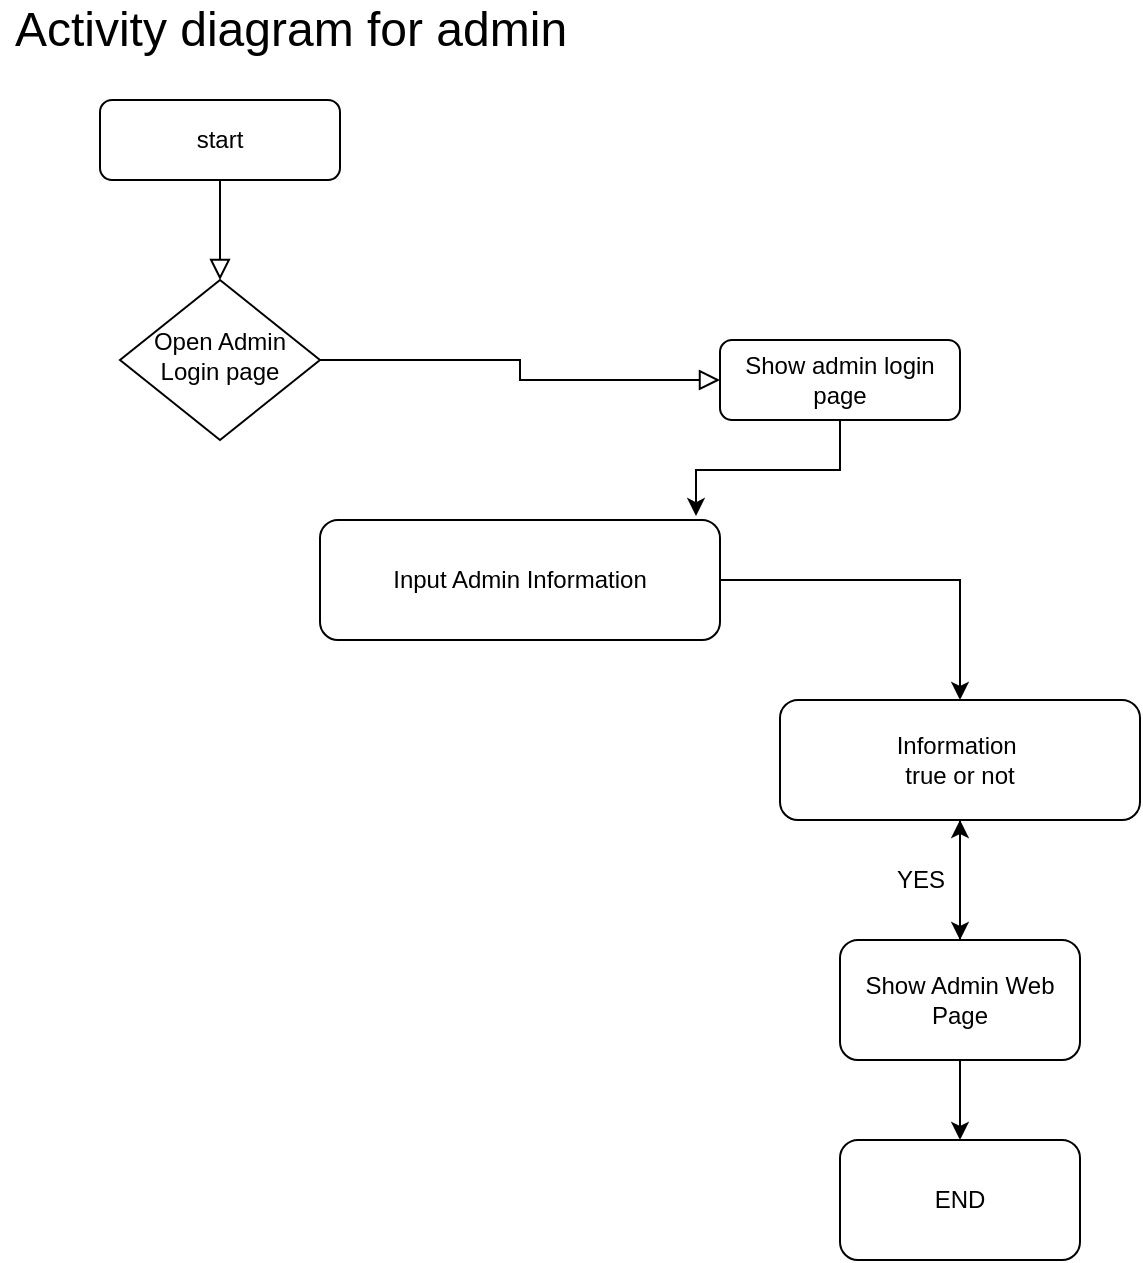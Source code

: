 <mxfile version="14.1.8" type="github" pages="2">
  <diagram id="C5RBs43oDa-KdzZeNtuy" name="Page-1">
    <mxGraphModel dx="868" dy="426" grid="1" gridSize="10" guides="1" tooltips="1" connect="1" arrows="1" fold="1" page="1" pageScale="1" pageWidth="827" pageHeight="1169" math="0" shadow="0">
      <root>
        <mxCell id="WIyWlLk6GJQsqaUBKTNV-0" />
        <mxCell id="WIyWlLk6GJQsqaUBKTNV-1" parent="WIyWlLk6GJQsqaUBKTNV-0" />
        <mxCell id="WIyWlLk6GJQsqaUBKTNV-2" value="" style="rounded=0;html=1;jettySize=auto;orthogonalLoop=1;fontSize=11;endArrow=block;endFill=0;endSize=8;strokeWidth=1;shadow=0;labelBackgroundColor=none;edgeStyle=orthogonalEdgeStyle;" parent="WIyWlLk6GJQsqaUBKTNV-1" source="WIyWlLk6GJQsqaUBKTNV-3" target="WIyWlLk6GJQsqaUBKTNV-6" edge="1">
          <mxGeometry relative="1" as="geometry" />
        </mxCell>
        <mxCell id="WIyWlLk6GJQsqaUBKTNV-3" value="start" style="rounded=1;whiteSpace=wrap;html=1;fontSize=12;glass=0;strokeWidth=1;shadow=0;" parent="WIyWlLk6GJQsqaUBKTNV-1" vertex="1">
          <mxGeometry x="260" y="70" width="120" height="40" as="geometry" />
        </mxCell>
        <mxCell id="WIyWlLk6GJQsqaUBKTNV-5" value="" style="edgeStyle=orthogonalEdgeStyle;rounded=0;html=1;jettySize=auto;orthogonalLoop=1;fontSize=11;endArrow=block;endFill=0;endSize=8;strokeWidth=1;shadow=0;labelBackgroundColor=none;" parent="WIyWlLk6GJQsqaUBKTNV-1" source="WIyWlLk6GJQsqaUBKTNV-6" target="WIyWlLk6GJQsqaUBKTNV-7" edge="1">
          <mxGeometry y="10" relative="1" as="geometry">
            <mxPoint as="offset" />
          </mxGeometry>
        </mxCell>
        <mxCell id="WIyWlLk6GJQsqaUBKTNV-6" value="Open Admin Login page" style="rhombus;whiteSpace=wrap;html=1;shadow=0;fontFamily=Helvetica;fontSize=12;align=center;strokeWidth=1;spacing=6;spacingTop=-4;" parent="WIyWlLk6GJQsqaUBKTNV-1" vertex="1">
          <mxGeometry x="270" y="160" width="100" height="80" as="geometry" />
        </mxCell>
        <mxCell id="tQV1vuun8izm12ymDAxY-4" style="edgeStyle=orthogonalEdgeStyle;rounded=0;orthogonalLoop=1;jettySize=auto;html=1;entryX=0.94;entryY=-0.033;entryDx=0;entryDy=0;entryPerimeter=0;" edge="1" parent="WIyWlLk6GJQsqaUBKTNV-1" source="WIyWlLk6GJQsqaUBKTNV-7" target="tQV1vuun8izm12ymDAxY-1">
          <mxGeometry relative="1" as="geometry">
            <mxPoint x="580" y="260" as="targetPoint" />
          </mxGeometry>
        </mxCell>
        <mxCell id="WIyWlLk6GJQsqaUBKTNV-7" value="Show admin login page" style="rounded=1;whiteSpace=wrap;html=1;fontSize=12;glass=0;strokeWidth=1;shadow=0;" parent="WIyWlLk6GJQsqaUBKTNV-1" vertex="1">
          <mxGeometry x="570" y="190" width="120" height="40" as="geometry" />
        </mxCell>
        <mxCell id="tQV1vuun8izm12ymDAxY-2" style="edgeStyle=orthogonalEdgeStyle;rounded=0;orthogonalLoop=1;jettySize=auto;html=1;" edge="1" parent="WIyWlLk6GJQsqaUBKTNV-1" source="tQV1vuun8izm12ymDAxY-1" target="tQV1vuun8izm12ymDAxY-3">
          <mxGeometry relative="1" as="geometry">
            <mxPoint x="600" y="420" as="targetPoint" />
          </mxGeometry>
        </mxCell>
        <mxCell id="tQV1vuun8izm12ymDAxY-1" value="Input Admin Information" style="rounded=1;whiteSpace=wrap;html=1;" vertex="1" parent="WIyWlLk6GJQsqaUBKTNV-1">
          <mxGeometry x="370" y="280" width="200" height="60" as="geometry" />
        </mxCell>
        <mxCell id="tQV1vuun8izm12ymDAxY-5" style="edgeStyle=orthogonalEdgeStyle;rounded=0;orthogonalLoop=1;jettySize=auto;html=1;" edge="1" parent="WIyWlLk6GJQsqaUBKTNV-1" source="tQV1vuun8izm12ymDAxY-3" target="tQV1vuun8izm12ymDAxY-6">
          <mxGeometry relative="1" as="geometry">
            <mxPoint x="680" y="500" as="targetPoint" />
          </mxGeometry>
        </mxCell>
        <mxCell id="tQV1vuun8izm12ymDAxY-3" value="Information&amp;nbsp;&lt;br&gt;true or not" style="rounded=1;whiteSpace=wrap;html=1;" vertex="1" parent="WIyWlLk6GJQsqaUBKTNV-1">
          <mxGeometry x="600" y="370" width="180" height="60" as="geometry" />
        </mxCell>
        <mxCell id="tQV1vuun8izm12ymDAxY-7" style="edgeStyle=orthogonalEdgeStyle;rounded=0;orthogonalLoop=1;jettySize=auto;html=1;" edge="1" parent="WIyWlLk6GJQsqaUBKTNV-1" source="tQV1vuun8izm12ymDAxY-6" target="tQV1vuun8izm12ymDAxY-8">
          <mxGeometry relative="1" as="geometry">
            <mxPoint x="690" y="590" as="targetPoint" />
          </mxGeometry>
        </mxCell>
        <mxCell id="tQV1vuun8izm12ymDAxY-9" value="" style="edgeStyle=orthogonalEdgeStyle;rounded=0;orthogonalLoop=1;jettySize=auto;html=1;" edge="1" parent="WIyWlLk6GJQsqaUBKTNV-1" source="tQV1vuun8izm12ymDAxY-6" target="tQV1vuun8izm12ymDAxY-3">
          <mxGeometry relative="1" as="geometry" />
        </mxCell>
        <mxCell id="tQV1vuun8izm12ymDAxY-6" value="Show Admin Web Page" style="rounded=1;whiteSpace=wrap;html=1;" vertex="1" parent="WIyWlLk6GJQsqaUBKTNV-1">
          <mxGeometry x="630" y="490" width="120" height="60" as="geometry" />
        </mxCell>
        <mxCell id="tQV1vuun8izm12ymDAxY-8" value="END" style="rounded=1;whiteSpace=wrap;html=1;" vertex="1" parent="WIyWlLk6GJQsqaUBKTNV-1">
          <mxGeometry x="630" y="590" width="120" height="60" as="geometry" />
        </mxCell>
        <mxCell id="tQV1vuun8izm12ymDAxY-10" value="YES" style="text;html=1;align=center;verticalAlign=middle;resizable=0;points=[];autosize=1;" vertex="1" parent="WIyWlLk6GJQsqaUBKTNV-1">
          <mxGeometry x="650" y="450" width="40" height="20" as="geometry" />
        </mxCell>
        <mxCell id="tQV1vuun8izm12ymDAxY-13" value="Activity diagram for admin" style="text;html=1;align=center;verticalAlign=middle;resizable=0;points=[];autosize=1;fontSize=24;" vertex="1" parent="WIyWlLk6GJQsqaUBKTNV-1">
          <mxGeometry x="210" y="20" width="290" height="30" as="geometry" />
        </mxCell>
      </root>
    </mxGraphModel>
  </diagram>
  <diagram id="WzIjsfX_rWCkBJTZGUSG" name="Page-2">
    <mxGraphModel dx="868" dy="426" grid="1" gridSize="10" guides="1" tooltips="1" connect="1" arrows="1" fold="1" page="1" pageScale="1" pageWidth="827" pageHeight="1169" math="0" shadow="0">
      <root>
        <mxCell id="nqzEVq6WPuQkMp7fxERS-0" />
        <mxCell id="nqzEVq6WPuQkMp7fxERS-1" parent="nqzEVq6WPuQkMp7fxERS-0" />
        <mxCell id="nqzEVq6WPuQkMp7fxERS-22" value="" style="ellipse;whiteSpace=wrap;html=1;aspect=fixed;fillColor=#FFFFFF;fontSize=24;" vertex="1" parent="nqzEVq6WPuQkMp7fxERS-1">
          <mxGeometry x="401" y="327" width="56" height="56" as="geometry" />
        </mxCell>
        <mxCell id="nqzEVq6WPuQkMp7fxERS-3" style="edgeStyle=orthogonalEdgeStyle;rounded=0;orthogonalLoop=1;jettySize=auto;html=1;fontSize=24;" edge="1" parent="nqzEVq6WPuQkMp7fxERS-1" source="nqzEVq6WPuQkMp7fxERS-2" target="nqzEVq6WPuQkMp7fxERS-4">
          <mxGeometry relative="1" as="geometry">
            <mxPoint x="210" y="180" as="targetPoint" />
          </mxGeometry>
        </mxCell>
        <mxCell id="nqzEVq6WPuQkMp7fxERS-24" style="edgeStyle=orthogonalEdgeStyle;rounded=0;orthogonalLoop=1;jettySize=auto;html=1;entryX=0.304;entryY=0.018;entryDx=0;entryDy=0;entryPerimeter=0;fontSize=24;" edge="1" parent="nqzEVq6WPuQkMp7fxERS-1" source="nqzEVq6WPuQkMp7fxERS-2" target="nqzEVq6WPuQkMp7fxERS-22">
          <mxGeometry relative="1" as="geometry" />
        </mxCell>
        <mxCell id="nqzEVq6WPuQkMp7fxERS-26" style="edgeStyle=orthogonalEdgeStyle;rounded=0;orthogonalLoop=1;jettySize=auto;html=1;fontSize=24;" edge="1" parent="nqzEVq6WPuQkMp7fxERS-1" source="nqzEVq6WPuQkMp7fxERS-2" target="nqzEVq6WPuQkMp7fxERS-27">
          <mxGeometry relative="1" as="geometry">
            <mxPoint x="610" y="180" as="targetPoint" />
          </mxGeometry>
        </mxCell>
        <mxCell id="nqzEVq6WPuQkMp7fxERS-2" value="Login" style="shape=hexagon;perimeter=hexagonPerimeter2;whiteSpace=wrap;html=1;fixedSize=1;fontSize=24;" vertex="1" parent="nqzEVq6WPuQkMp7fxERS-1">
          <mxGeometry x="350" y="140" width="120" height="80" as="geometry" />
        </mxCell>
        <mxCell id="nqzEVq6WPuQkMp7fxERS-5" style="edgeStyle=orthogonalEdgeStyle;rounded=0;orthogonalLoop=1;jettySize=auto;html=1;fontSize=24;" edge="1" parent="nqzEVq6WPuQkMp7fxERS-1" source="nqzEVq6WPuQkMp7fxERS-4" target="nqzEVq6WPuQkMp7fxERS-6">
          <mxGeometry relative="1" as="geometry">
            <mxPoint x="210" y="270" as="targetPoint" />
          </mxGeometry>
        </mxCell>
        <mxCell id="nqzEVq6WPuQkMp7fxERS-4" value="View Orders" style="rounded=1;whiteSpace=wrap;html=1;" vertex="1" parent="nqzEVq6WPuQkMp7fxERS-1">
          <mxGeometry x="150" y="150" width="120" height="60" as="geometry" />
        </mxCell>
        <mxCell id="nqzEVq6WPuQkMp7fxERS-8" style="edgeStyle=orthogonalEdgeStyle;rounded=0;orthogonalLoop=1;jettySize=auto;html=1;fontSize=24;" edge="1" parent="nqzEVq6WPuQkMp7fxERS-1" source="nqzEVq6WPuQkMp7fxERS-6">
          <mxGeometry relative="1" as="geometry">
            <mxPoint x="210" y="330" as="targetPoint" />
          </mxGeometry>
        </mxCell>
        <mxCell id="nqzEVq6WPuQkMp7fxERS-6" value="Check for offers" style="rounded=1;whiteSpace=wrap;html=1;" vertex="1" parent="nqzEVq6WPuQkMp7fxERS-1">
          <mxGeometry x="150" y="240" width="120" height="60" as="geometry" />
        </mxCell>
        <mxCell id="nqzEVq6WPuQkMp7fxERS-10" style="edgeStyle=orthogonalEdgeStyle;rounded=0;orthogonalLoop=1;jettySize=auto;html=1;fontSize=24;" edge="1" parent="nqzEVq6WPuQkMp7fxERS-1" source="nqzEVq6WPuQkMp7fxERS-7" target="nqzEVq6WPuQkMp7fxERS-11">
          <mxGeometry relative="1" as="geometry">
            <mxPoint x="220" y="430" as="targetPoint" />
          </mxGeometry>
        </mxCell>
        <mxCell id="nqzEVq6WPuQkMp7fxERS-7" value="&lt;font face=&quot;helvetica&quot;&gt;&lt;span style=&quot;font-size: 12px&quot;&gt;Confirm orders&lt;/span&gt;&lt;/font&gt;" style="rounded=1;whiteSpace=wrap;html=1;fontSize=24;" vertex="1" parent="nqzEVq6WPuQkMp7fxERS-1">
          <mxGeometry x="160" y="330" width="120" height="60" as="geometry" />
        </mxCell>
        <mxCell id="nqzEVq6WPuQkMp7fxERS-12" style="edgeStyle=orthogonalEdgeStyle;rounded=0;orthogonalLoop=1;jettySize=auto;html=1;fontSize=24;" edge="1" parent="nqzEVq6WPuQkMp7fxERS-1" source="nqzEVq6WPuQkMp7fxERS-11" target="nqzEVq6WPuQkMp7fxERS-13">
          <mxGeometry relative="1" as="geometry">
            <mxPoint x="220" y="520" as="targetPoint" />
          </mxGeometry>
        </mxCell>
        <mxCell id="nqzEVq6WPuQkMp7fxERS-11" value="Recieve Coupons" style="rounded=1;whiteSpace=wrap;html=1;" vertex="1" parent="nqzEVq6WPuQkMp7fxERS-1">
          <mxGeometry x="160" y="420" width="120" height="60" as="geometry" />
        </mxCell>
        <mxCell id="nqzEVq6WPuQkMp7fxERS-15" style="edgeStyle=orthogonalEdgeStyle;rounded=0;orthogonalLoop=1;jettySize=auto;html=1;fontSize=24;" edge="1" parent="nqzEVq6WPuQkMp7fxERS-1" source="nqzEVq6WPuQkMp7fxERS-13" target="nqzEVq6WPuQkMp7fxERS-16">
          <mxGeometry relative="1" as="geometry">
            <mxPoint x="360" y="540" as="targetPoint" />
          </mxGeometry>
        </mxCell>
        <mxCell id="nqzEVq6WPuQkMp7fxERS-13" value="Provide time required" style="rounded=1;whiteSpace=wrap;html=1;" vertex="1" parent="nqzEVq6WPuQkMp7fxERS-1">
          <mxGeometry x="160" y="510" width="130" height="60" as="geometry" />
        </mxCell>
        <mxCell id="nqzEVq6WPuQkMp7fxERS-23" style="edgeStyle=orthogonalEdgeStyle;rounded=0;orthogonalLoop=1;jettySize=auto;html=1;fontSize=24;" edge="1" parent="nqzEVq6WPuQkMp7fxERS-1" source="nqzEVq6WPuQkMp7fxERS-16">
          <mxGeometry relative="1" as="geometry">
            <mxPoint x="430" y="390" as="targetPoint" />
          </mxGeometry>
        </mxCell>
        <mxCell id="nqzEVq6WPuQkMp7fxERS-16" value="Notify Customer On Order Completion" style="rounded=1;whiteSpace=wrap;html=1;" vertex="1" parent="nqzEVq6WPuQkMp7fxERS-1">
          <mxGeometry x="350" y="520" width="260" height="40" as="geometry" />
        </mxCell>
        <mxCell id="nqzEVq6WPuQkMp7fxERS-17" value="yes" style="text;html=1;align=center;verticalAlign=middle;resizable=0;points=[];autosize=1;fontSize=24;" vertex="1" parent="nqzEVq6WPuQkMp7fxERS-1">
          <mxGeometry x="285" y="155" width="50" height="30" as="geometry" />
        </mxCell>
        <mxCell id="nqzEVq6WPuQkMp7fxERS-18" value="" style="ellipse;whiteSpace=wrap;html=1;aspect=fixed;fontSize=24;fillColor=#000000;" vertex="1" parent="nqzEVq6WPuQkMp7fxERS-1">
          <mxGeometry x="414" y="340" width="30" height="30" as="geometry" />
        </mxCell>
        <mxCell id="nqzEVq6WPuQkMp7fxERS-25" value="yes" style="text;html=1;align=center;verticalAlign=middle;resizable=0;points=[];autosize=1;fontSize=24;" vertex="1" parent="nqzEVq6WPuQkMp7fxERS-1">
          <mxGeometry x="414" y="255" width="50" height="30" as="geometry" />
        </mxCell>
        <mxCell id="nqzEVq6WPuQkMp7fxERS-28" style="edgeStyle=orthogonalEdgeStyle;rounded=0;orthogonalLoop=1;jettySize=auto;html=1;fontSize=24;" edge="1" parent="nqzEVq6WPuQkMp7fxERS-1" source="nqzEVq6WPuQkMp7fxERS-27" target="nqzEVq6WPuQkMp7fxERS-29">
          <mxGeometry relative="1" as="geometry">
            <mxPoint x="595" y="260" as="targetPoint" />
          </mxGeometry>
        </mxCell>
        <mxCell id="nqzEVq6WPuQkMp7fxERS-27" value="Register" style="rounded=1;whiteSpace=wrap;html=1;" vertex="1" parent="nqzEVq6WPuQkMp7fxERS-1">
          <mxGeometry x="550" y="150" width="90" height="50" as="geometry" />
        </mxCell>
        <mxCell id="nqzEVq6WPuQkMp7fxERS-30" style="edgeStyle=orthogonalEdgeStyle;rounded=0;orthogonalLoop=1;jettySize=auto;html=1;fontSize=24;" edge="1" parent="nqzEVq6WPuQkMp7fxERS-1" source="nqzEVq6WPuQkMp7fxERS-29" target="nqzEVq6WPuQkMp7fxERS-31">
          <mxGeometry relative="1" as="geometry">
            <mxPoint x="587.5" y="310" as="targetPoint" />
          </mxGeometry>
        </mxCell>
        <mxCell id="nqzEVq6WPuQkMp7fxERS-29" value="Provide information" style="rounded=1;whiteSpace=wrap;html=1;" vertex="1" parent="nqzEVq6WPuQkMp7fxERS-1">
          <mxGeometry x="535" y="230" width="105" height="40" as="geometry" />
        </mxCell>
        <mxCell id="nqzEVq6WPuQkMp7fxERS-32" style="edgeStyle=orthogonalEdgeStyle;rounded=0;orthogonalLoop=1;jettySize=auto;html=1;entryX=1;entryY=0.663;entryDx=0;entryDy=0;entryPerimeter=0;fontSize=24;" edge="1" parent="nqzEVq6WPuQkMp7fxERS-1" source="nqzEVq6WPuQkMp7fxERS-31" target="nqzEVq6WPuQkMp7fxERS-2">
          <mxGeometry relative="1" as="geometry" />
        </mxCell>
        <mxCell id="nqzEVq6WPuQkMp7fxERS-31" value="Provide Water Can details" style="rounded=1;whiteSpace=wrap;html=1;" vertex="1" parent="nqzEVq6WPuQkMp7fxERS-1">
          <mxGeometry x="535" y="300" width="120" height="50" as="geometry" />
        </mxCell>
        <mxCell id="nqzEVq6WPuQkMp7fxERS-33" value="No" style="text;html=1;align=center;verticalAlign=middle;resizable=0;points=[];autosize=1;fontSize=24;" vertex="1" parent="nqzEVq6WPuQkMp7fxERS-1">
          <mxGeometry x="480" y="150" width="50" height="30" as="geometry" />
        </mxCell>
        <mxCell id="nqzEVq6WPuQkMp7fxERS-34" value="Activity Diagram For User" style="text;html=1;strokeColor=none;fillColor=none;align=center;verticalAlign=middle;whiteSpace=wrap;rounded=0;fontSize=24;" vertex="1" parent="nqzEVq6WPuQkMp7fxERS-1">
          <mxGeometry x="230" y="30" width="330" height="30" as="geometry" />
        </mxCell>
      </root>
    </mxGraphModel>
  </diagram>
</mxfile>
